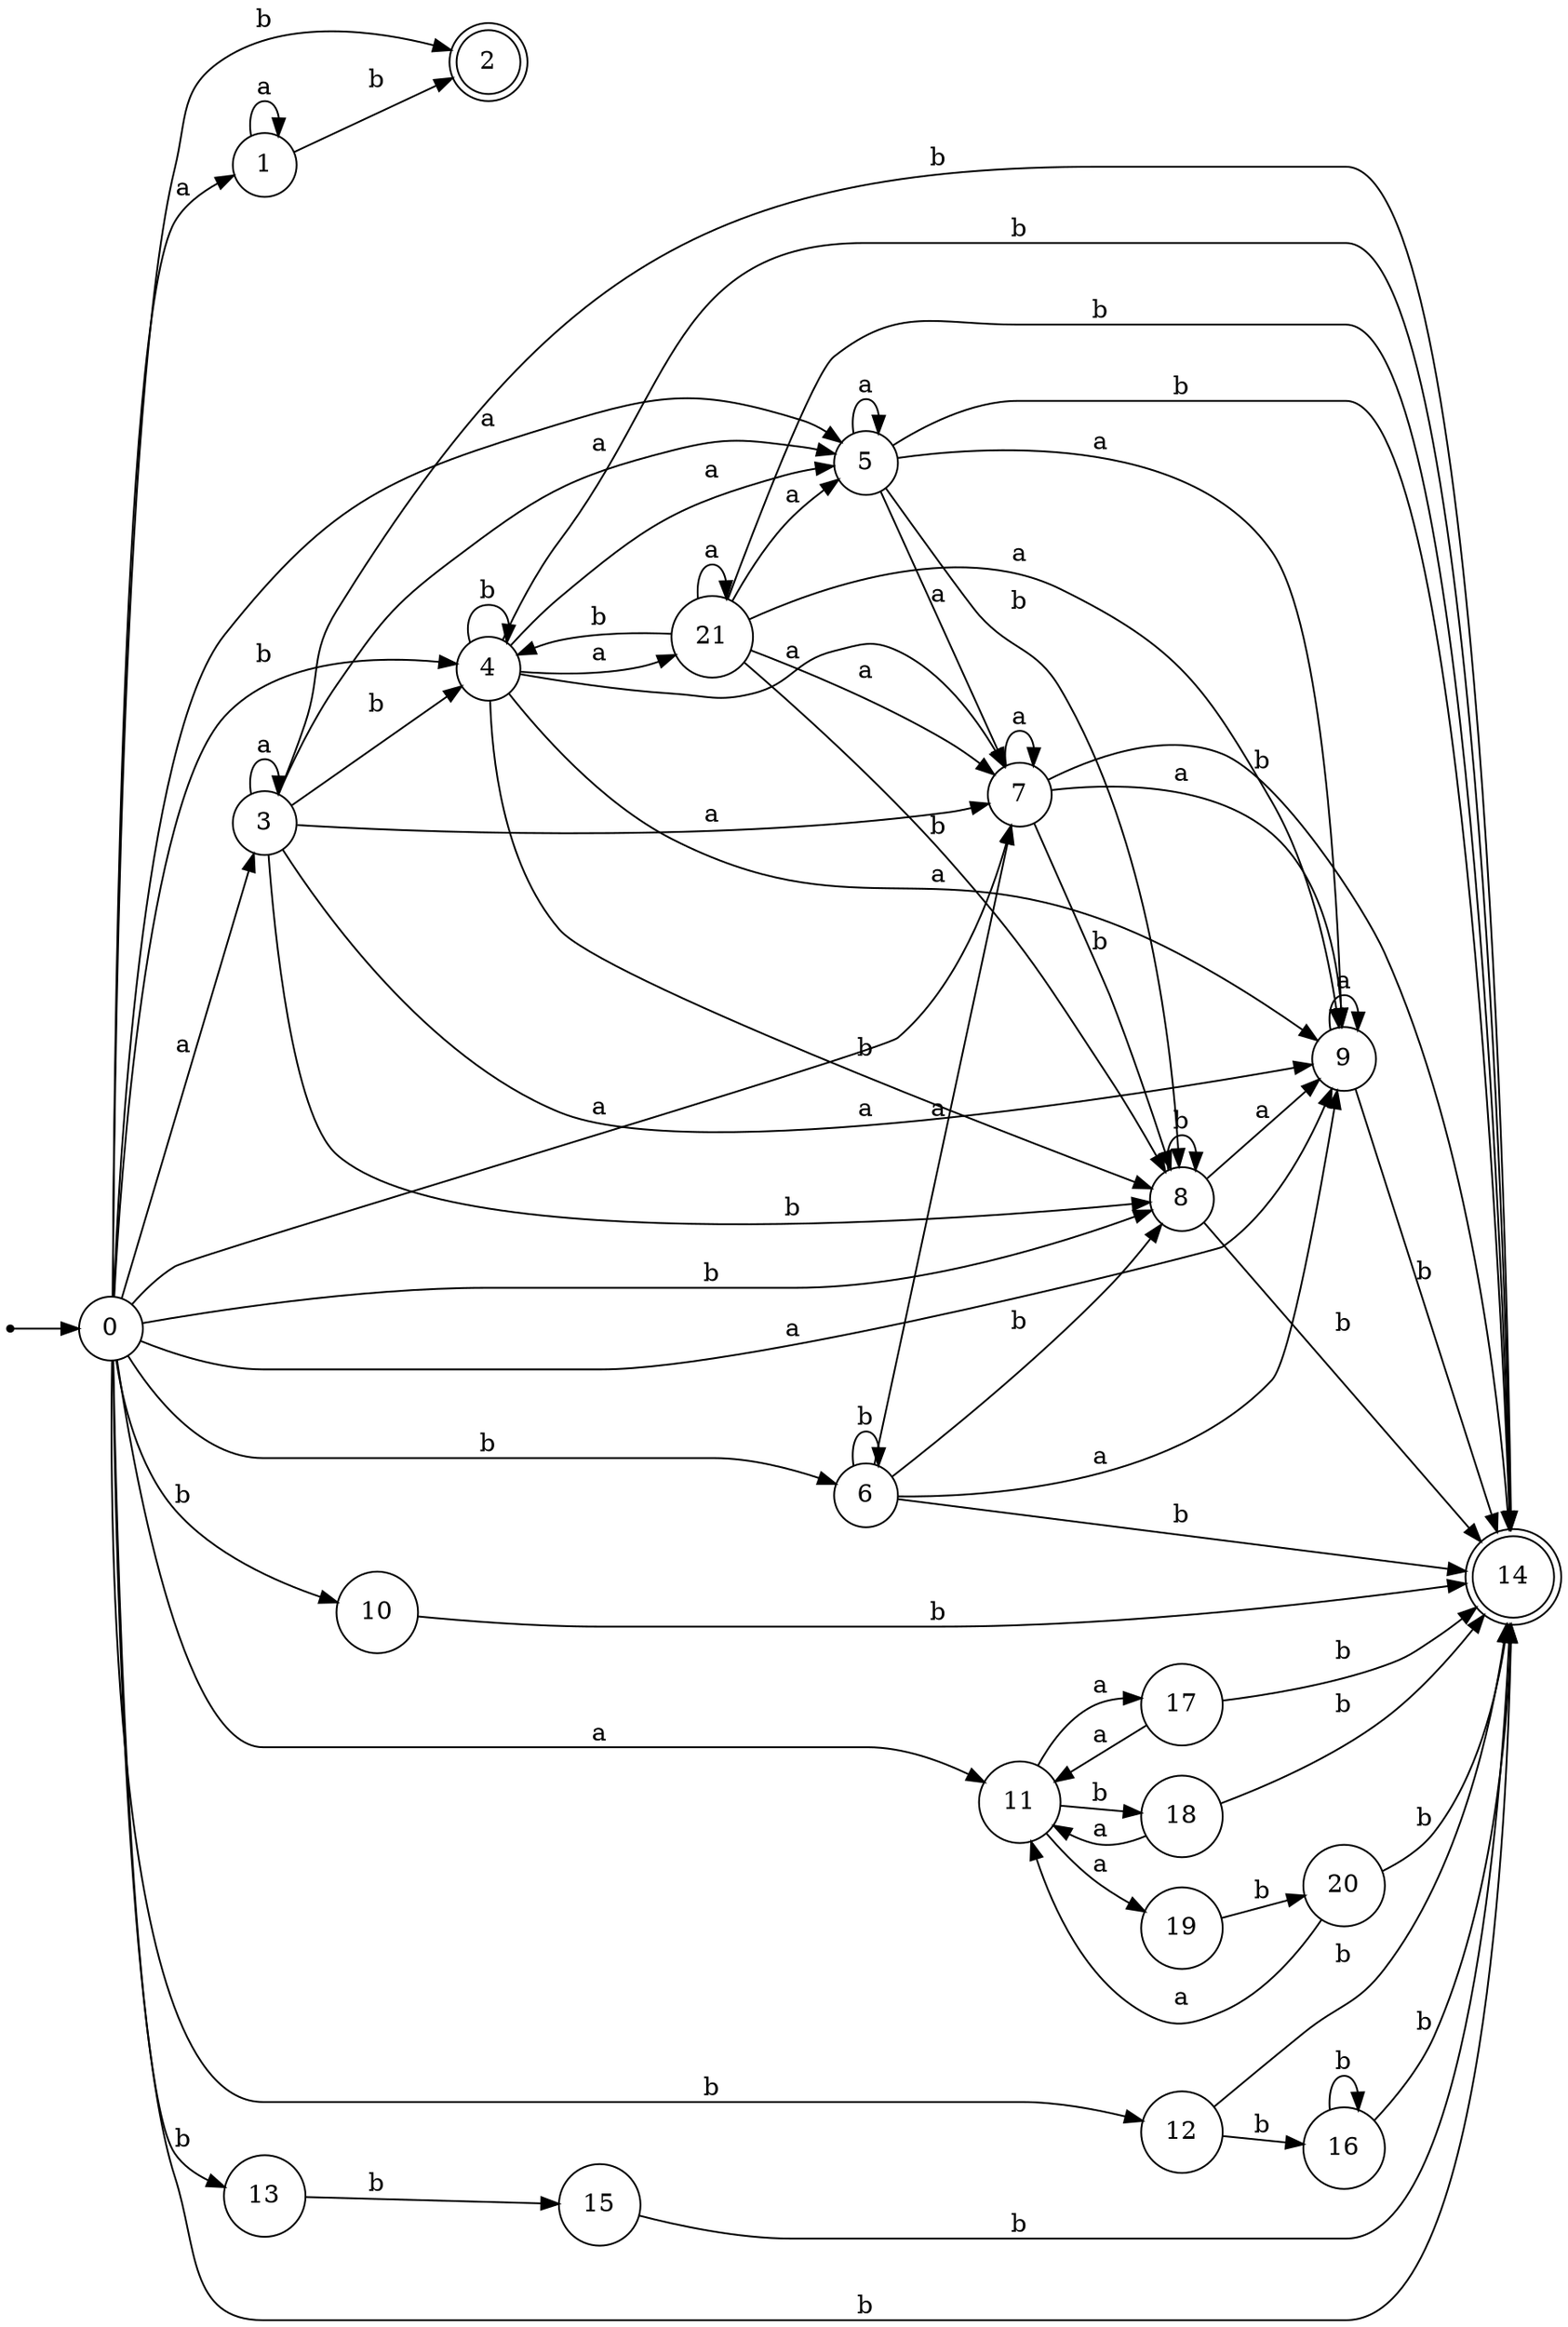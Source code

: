 digraph finite_state_machine {
rankdir=LR;
size="20,20";
node [shape = point]; "dummy0"
node [shape = circle]; "0";
"dummy0" -> "0";
node [shape = circle]; "1";
node [shape = doublecircle]; "2";node [shape = circle]; "3";
node [shape = circle]; "4";
node [shape = circle]; "5";
node [shape = circle]; "6";
node [shape = circle]; "7";
node [shape = circle]; "8";
node [shape = circle]; "9";
node [shape = circle]; "10";
node [shape = circle]; "11";
node [shape = circle]; "12";
node [shape = circle]; "13";
node [shape = doublecircle]; "14";node [shape = circle]; "15";
node [shape = circle]; "16";
node [shape = circle]; "17";
node [shape = circle]; "18";
node [shape = circle]; "19";
node [shape = circle]; "20";
node [shape = circle]; "21";
"0" -> "1" [label = "a"];
 "0" -> "3" [label = "a"];
 "0" -> "5" [label = "a"];
 "0" -> "7" [label = "a"];
 "0" -> "9" [label = "a"];
 "0" -> "11" [label = "a"];
 "0" -> "2" [label = "b"];
 "0" -> "4" [label = "b"];
 "0" -> "6" [label = "b"];
 "0" -> "8" [label = "b"];
 "0" -> "10" [label = "b"];
 "0" -> "12" [label = "b"];
 "0" -> "13" [label = "b"];
 "0" -> "14" [label = "b"];
 "13" -> "15" [label = "b"];
 "15" -> "14" [label = "b"];
 "12" -> "16" [label = "b"];
 "12" -> "14" [label = "b"];
 "16" -> "16" [label = "b"];
 "16" -> "14" [label = "b"];
 "11" -> "17" [label = "a"];
 "11" -> "19" [label = "a"];
 "11" -> "18" [label = "b"];
 "19" -> "20" [label = "b"];
 "20" -> "11" [label = "a"];
 "20" -> "14" [label = "b"];
 "18" -> "11" [label = "a"];
 "18" -> "14" [label = "b"];
 "17" -> "11" [label = "a"];
 "17" -> "14" [label = "b"];
 "10" -> "14" [label = "b"];
 "9" -> "9" [label = "a"];
 "9" -> "14" [label = "b"];
 "8" -> "8" [label = "b"];
 "8" -> "14" [label = "b"];
 "8" -> "9" [label = "a"];
 "7" -> "9" [label = "a"];
 "7" -> "7" [label = "a"];
 "7" -> "8" [label = "b"];
 "7" -> "14" [label = "b"];
 "6" -> "8" [label = "b"];
 "6" -> "6" [label = "b"];
 "6" -> "14" [label = "b"];
 "6" -> "9" [label = "a"];
 "6" -> "7" [label = "a"];
 "5" -> "9" [label = "a"];
 "5" -> "5" [label = "a"];
 "5" -> "7" [label = "a"];
 "5" -> "8" [label = "b"];
 "5" -> "14" [label = "b"];
 "4" -> "8" [label = "b"];
 "4" -> "4" [label = "b"];
 "4" -> "14" [label = "b"];
 "4" -> "9" [label = "a"];
 "4" -> "5" [label = "a"];
 "4" -> "21" [label = "a"];
 "4" -> "7" [label = "a"];
 "21" -> "9" [label = "a"];
 "21" -> "5" [label = "a"];
 "21" -> "21" [label = "a"];
 "21" -> "7" [label = "a"];
 "21" -> "8" [label = "b"];
 "21" -> "4" [label = "b"];
 "21" -> "14" [label = "b"];
 "3" -> "9" [label = "a"];
 "3" -> "3" [label = "a"];
 "3" -> "5" [label = "a"];
 "3" -> "7" [label = "a"];
 "3" -> "8" [label = "b"];
 "3" -> "4" [label = "b"];
 "3" -> "14" [label = "b"];
 "1" -> "1" [label = "a"];
 "1" -> "2" [label = "b"];
 }
